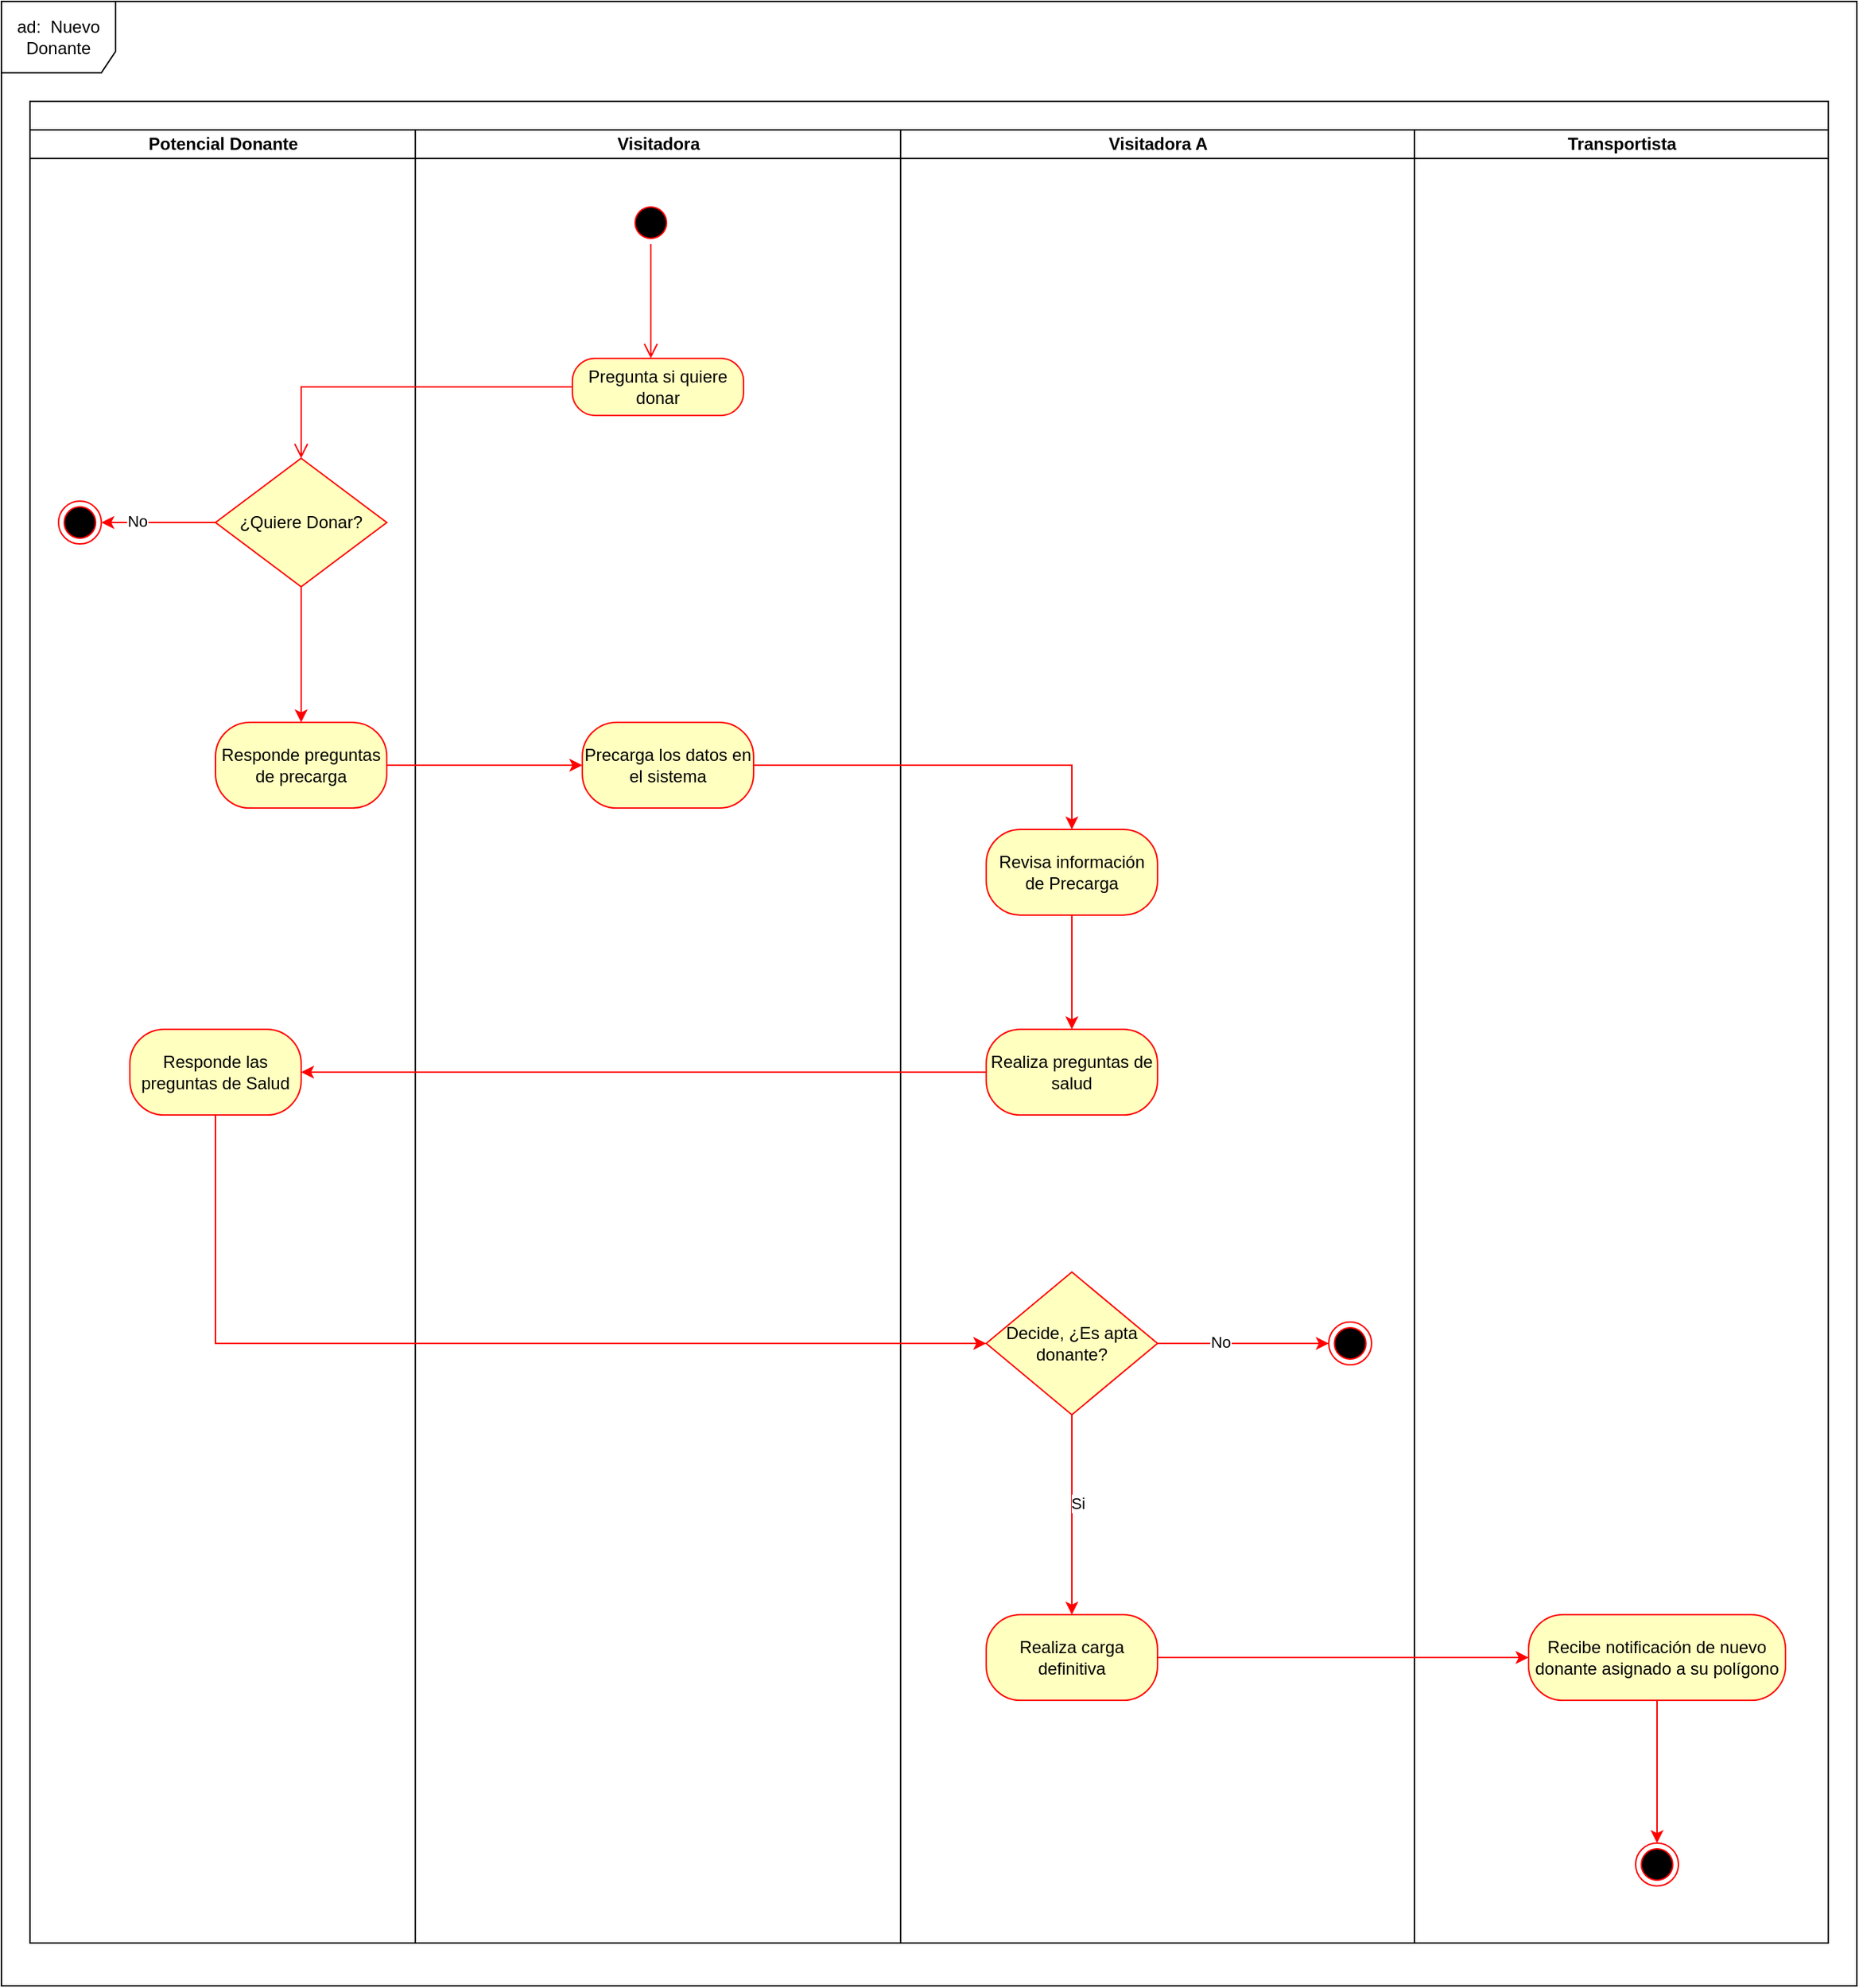 <mxfile version="24.5.5" type="google">
  <diagram name="Página-1" id="l6bZUc8C8ffksCAHaWmv">
    <mxGraphModel grid="1" page="1" gridSize="10" guides="1" tooltips="1" connect="1" arrows="1" fold="1" pageScale="1" pageWidth="827" pageHeight="1169" math="0" shadow="0">
      <root>
        <mxCell id="0" />
        <mxCell id="1" parent="0" />
        <mxCell id="LusDm8QttiRQv6-CScLi-16" value="" style="swimlane;childLayout=stackLayout;resizeParent=1;resizeParentMax=0;startSize=20;html=1;container=1;fixedWidth=0;" vertex="1" parent="1">
          <mxGeometry x="250" y="30" width="1260" height="1290" as="geometry">
            <mxRectangle x="170.0" y="30" width="60" height="30" as="alternateBounds" />
          </mxGeometry>
        </mxCell>
        <mxCell id="LusDm8QttiRQv6-CScLi-21" value="Potencial Donante" style="swimlane;startSize=20;html=1;fixedWidth=0;" vertex="1" parent="LusDm8QttiRQv6-CScLi-16">
          <mxGeometry y="20" width="270" height="1270" as="geometry" />
        </mxCell>
        <mxCell id="yVy6hhsPJQW0zNbpOTFj-14" value="" style="edgeStyle=orthogonalEdgeStyle;rounded=0;orthogonalLoop=1;jettySize=auto;html=1;strokeColor=#ff0000;" edge="1" parent="LusDm8QttiRQv6-CScLi-21" source="yVy6hhsPJQW0zNbpOTFj-6" target="yVy6hhsPJQW0zNbpOTFj-13">
          <mxGeometry relative="1" as="geometry" />
        </mxCell>
        <mxCell id="yVy6hhsPJQW0zNbpOTFj-6" value="¿Quiere Donar?" style="rhombus;whiteSpace=wrap;html=1;fontColor=#000000;fillColor=#ffffc0;strokeColor=#ff0000;" vertex="1" parent="LusDm8QttiRQv6-CScLi-21">
          <mxGeometry x="130" y="230" width="120" height="90" as="geometry" />
        </mxCell>
        <mxCell id="yVy6hhsPJQW0zNbpOTFj-13" value="Responde preguntas de precarga" style="rounded=1;whiteSpace=wrap;html=1;fillColor=#ffffc0;strokeColor=#ff0000;fontColor=#000000;arcSize=40;" vertex="1" parent="LusDm8QttiRQv6-CScLi-21">
          <mxGeometry x="130" y="415" width="120" height="60" as="geometry" />
        </mxCell>
        <mxCell id="yVy6hhsPJQW0zNbpOTFj-21" value="Responde las preguntas de Salud" style="rounded=1;whiteSpace=wrap;html=1;fillColor=#ffffc0;strokeColor=#ff0000;fontColor=#000000;arcSize=40;" vertex="1" parent="LusDm8QttiRQv6-CScLi-21">
          <mxGeometry x="70" y="630" width="120" height="60" as="geometry" />
        </mxCell>
        <mxCell id="yVy6hhsPJQW0zNbpOTFj-9" value="" style="ellipse;html=1;shape=endState;fillColor=#000000;strokeColor=#ff0000;" vertex="1" parent="LusDm8QttiRQv6-CScLi-21">
          <mxGeometry x="20" y="260" width="30" height="30" as="geometry" />
        </mxCell>
        <mxCell id="yVy6hhsPJQW0zNbpOTFj-11" style="edgeStyle=orthogonalEdgeStyle;rounded=0;orthogonalLoop=1;jettySize=auto;html=1;exitX=0;exitY=0.5;exitDx=0;exitDy=0;strokeColor=#ff0000;" edge="1" parent="LusDm8QttiRQv6-CScLi-21" source="yVy6hhsPJQW0zNbpOTFj-6" target="yVy6hhsPJQW0zNbpOTFj-9">
          <mxGeometry relative="1" as="geometry" />
        </mxCell>
        <mxCell id="yVy6hhsPJQW0zNbpOTFj-12" value="No" style="edgeLabel;html=1;align=center;verticalAlign=middle;resizable=0;points=[];" connectable="0" vertex="1" parent="yVy6hhsPJQW0zNbpOTFj-11">
          <mxGeometry x="0.378" y="-1" relative="1" as="geometry">
            <mxPoint as="offset" />
          </mxGeometry>
        </mxCell>
        <mxCell id="LusDm8QttiRQv6-CScLi-17" value="Visitadora" style="swimlane;startSize=20;html=1;fixedWidth=0;" vertex="1" parent="LusDm8QttiRQv6-CScLi-16">
          <mxGeometry x="270" y="20" width="340" height="1270" as="geometry" />
        </mxCell>
        <mxCell id="yVy6hhsPJQW0zNbpOTFj-1" value="" style="ellipse;html=1;shape=startState;fillColor=#000000;strokeColor=#ff0000;" vertex="1" parent="LusDm8QttiRQv6-CScLi-17">
          <mxGeometry x="150" y="50" width="30" height="30" as="geometry" />
        </mxCell>
        <mxCell id="yVy6hhsPJQW0zNbpOTFj-3" value="Pregunta si quiere donar" style="rounded=1;whiteSpace=wrap;html=1;arcSize=40;fontColor=#000000;fillColor=#ffffc0;strokeColor=#ff0000;" vertex="1" parent="LusDm8QttiRQv6-CScLi-17">
          <mxGeometry x="110" y="160" width="120" height="40" as="geometry" />
        </mxCell>
        <mxCell id="yVy6hhsPJQW0zNbpOTFj-5" value="" style="edgeStyle=orthogonalEdgeStyle;html=1;verticalAlign=bottom;endArrow=open;endSize=8;strokeColor=#ff0000;rounded=0;" edge="1" parent="LusDm8QttiRQv6-CScLi-17" source="yVy6hhsPJQW0zNbpOTFj-1" target="yVy6hhsPJQW0zNbpOTFj-3">
          <mxGeometry relative="1" as="geometry">
            <mxPoint x="600" y="210" as="targetPoint" />
            <mxPoint x="605" y="130" as="sourcePoint" />
            <Array as="points">
              <mxPoint x="165" y="140" />
              <mxPoint x="165" y="140" />
            </Array>
          </mxGeometry>
        </mxCell>
        <mxCell id="yVy6hhsPJQW0zNbpOTFj-15" value="Precarga los datos en el sistema" style="rounded=1;whiteSpace=wrap;html=1;fillColor=#ffffc0;strokeColor=#ff0000;fontColor=#000000;arcSize=40;" vertex="1" parent="LusDm8QttiRQv6-CScLi-17">
          <mxGeometry x="117" y="415" width="120" height="60" as="geometry" />
        </mxCell>
        <mxCell id="LusDm8QttiRQv6-CScLi-18" value="Visitadora A" style="swimlane;startSize=20;html=1;fixedWidth=0;" vertex="1" parent="LusDm8QttiRQv6-CScLi-16">
          <mxGeometry x="610" y="20" width="360" height="1270" as="geometry">
            <mxRectangle x="610" y="20" width="40" height="1270" as="alternateBounds" />
          </mxGeometry>
        </mxCell>
        <mxCell id="yVy6hhsPJQW0zNbpOTFj-20" value="" style="edgeStyle=orthogonalEdgeStyle;rounded=0;orthogonalLoop=1;jettySize=auto;html=1;strokeColor=#ff0000;" edge="1" parent="LusDm8QttiRQv6-CScLi-18" source="yVy6hhsPJQW0zNbpOTFj-17" target="yVy6hhsPJQW0zNbpOTFj-19">
          <mxGeometry relative="1" as="geometry" />
        </mxCell>
        <mxCell id="yVy6hhsPJQW0zNbpOTFj-17" value="Revisa información de Precarga" style="rounded=1;whiteSpace=wrap;html=1;fillColor=#ffffc0;strokeColor=#ff0000;fontColor=#000000;arcSize=40;" vertex="1" parent="LusDm8QttiRQv6-CScLi-18">
          <mxGeometry x="60" y="490" width="120" height="60" as="geometry" />
        </mxCell>
        <mxCell id="yVy6hhsPJQW0zNbpOTFj-19" value="Realiza preguntas de salud" style="rounded=1;whiteSpace=wrap;html=1;fillColor=#ffffc0;strokeColor=#ff0000;fontColor=#000000;arcSize=40;" vertex="1" parent="LusDm8QttiRQv6-CScLi-18">
          <mxGeometry x="60" y="630" width="120" height="60" as="geometry" />
        </mxCell>
        <mxCell id="yVy6hhsPJQW0zNbpOTFj-28" style="edgeStyle=orthogonalEdgeStyle;rounded=0;orthogonalLoop=1;jettySize=auto;html=1;strokeColor=#ff0000;" edge="1" parent="LusDm8QttiRQv6-CScLi-18" source="yVy6hhsPJQW0zNbpOTFj-23" target="yVy6hhsPJQW0zNbpOTFj-27">
          <mxGeometry relative="1" as="geometry" />
        </mxCell>
        <mxCell id="yVy6hhsPJQW0zNbpOTFj-29" value="No" style="edgeLabel;html=1;align=center;verticalAlign=middle;resizable=0;points=[];" connectable="0" vertex="1" parent="yVy6hhsPJQW0zNbpOTFj-28">
          <mxGeometry x="-0.277" y="1" relative="1" as="geometry">
            <mxPoint as="offset" />
          </mxGeometry>
        </mxCell>
        <mxCell id="yVy6hhsPJQW0zNbpOTFj-31" style="edgeStyle=orthogonalEdgeStyle;rounded=0;orthogonalLoop=1;jettySize=auto;html=1;strokeColor=#ff0000;" edge="1" parent="LusDm8QttiRQv6-CScLi-18" source="yVy6hhsPJQW0zNbpOTFj-23" target="yVy6hhsPJQW0zNbpOTFj-30">
          <mxGeometry relative="1" as="geometry" />
        </mxCell>
        <mxCell id="yVy6hhsPJQW0zNbpOTFj-37" value="Si" style="edgeLabel;html=1;align=center;verticalAlign=middle;resizable=0;points=[];" connectable="0" vertex="1" parent="yVy6hhsPJQW0zNbpOTFj-31">
          <mxGeometry x="-0.118" y="4" relative="1" as="geometry">
            <mxPoint as="offset" />
          </mxGeometry>
        </mxCell>
        <mxCell id="yVy6hhsPJQW0zNbpOTFj-23" value="Decide, ¿Es apta donante?" style="rhombus;whiteSpace=wrap;html=1;fontColor=#000000;fillColor=#ffffc0;strokeColor=#ff0000;" vertex="1" parent="LusDm8QttiRQv6-CScLi-18">
          <mxGeometry x="60" y="800" width="120" height="100" as="geometry" />
        </mxCell>
        <mxCell id="yVy6hhsPJQW0zNbpOTFj-27" value="" style="ellipse;html=1;shape=endState;fillColor=#000000;strokeColor=#ff0000;" vertex="1" parent="LusDm8QttiRQv6-CScLi-18">
          <mxGeometry x="300" y="835" width="30" height="30" as="geometry" />
        </mxCell>
        <mxCell id="yVy6hhsPJQW0zNbpOTFj-30" value="Realiza carga definitiva" style="rounded=1;whiteSpace=wrap;html=1;fillColor=#ffffc0;strokeColor=#ff0000;fontColor=#000000;arcSize=40;" vertex="1" parent="LusDm8QttiRQv6-CScLi-18">
          <mxGeometry x="60" y="1040" width="120" height="60" as="geometry" />
        </mxCell>
        <mxCell id="LusDm8QttiRQv6-CScLi-20" value="Transportista" style="swimlane;startSize=20;html=1;fixedWidth=0;" vertex="1" parent="LusDm8QttiRQv6-CScLi-16">
          <mxGeometry x="970" y="20" width="290" height="1270" as="geometry" />
        </mxCell>
        <mxCell id="yVy6hhsPJQW0zNbpOTFj-36" style="edgeStyle=orthogonalEdgeStyle;rounded=0;orthogonalLoop=1;jettySize=auto;html=1;strokeColor=#ff0000;" edge="1" parent="LusDm8QttiRQv6-CScLi-20" source="yVy6hhsPJQW0zNbpOTFj-32" target="yVy6hhsPJQW0zNbpOTFj-35">
          <mxGeometry relative="1" as="geometry" />
        </mxCell>
        <mxCell id="yVy6hhsPJQW0zNbpOTFj-32" value="Recibe notificación de nuevo donante asignado a su polígono" style="rounded=1;whiteSpace=wrap;html=1;arcSize=40;fontColor=#000000;fillColor=#ffffc0;strokeColor=#ff0000;" vertex="1" parent="LusDm8QttiRQv6-CScLi-20">
          <mxGeometry x="80" y="1040" width="180" height="60" as="geometry" />
        </mxCell>
        <mxCell id="yVy6hhsPJQW0zNbpOTFj-35" value="" style="ellipse;html=1;shape=endState;fillColor=#000000;strokeColor=#ff0000;" vertex="1" parent="LusDm8QttiRQv6-CScLi-20">
          <mxGeometry x="155" y="1200" width="30" height="30" as="geometry" />
        </mxCell>
        <mxCell id="yVy6hhsPJQW0zNbpOTFj-4" value="" style="edgeStyle=orthogonalEdgeStyle;html=1;verticalAlign=bottom;endArrow=open;endSize=8;strokeColor=#ff0000;rounded=0;" edge="1" parent="LusDm8QttiRQv6-CScLi-16" source="yVy6hhsPJQW0zNbpOTFj-3" target="yVy6hhsPJQW0zNbpOTFj-6">
          <mxGeometry relative="1" as="geometry">
            <mxPoint x="360" y="280" as="targetPoint" />
          </mxGeometry>
        </mxCell>
        <mxCell id="yVy6hhsPJQW0zNbpOTFj-16" value="" style="edgeStyle=orthogonalEdgeStyle;rounded=0;orthogonalLoop=1;jettySize=auto;html=1;strokeColor=#ff0000;" edge="1" parent="LusDm8QttiRQv6-CScLi-16" source="yVy6hhsPJQW0zNbpOTFj-13" target="yVy6hhsPJQW0zNbpOTFj-15">
          <mxGeometry relative="1" as="geometry" />
        </mxCell>
        <mxCell id="yVy6hhsPJQW0zNbpOTFj-18" style="edgeStyle=orthogonalEdgeStyle;rounded=0;orthogonalLoop=1;jettySize=auto;html=1;strokeColor=#ff0000;" edge="1" parent="LusDm8QttiRQv6-CScLi-16" source="yVy6hhsPJQW0zNbpOTFj-15" target="yVy6hhsPJQW0zNbpOTFj-17">
          <mxGeometry relative="1" as="geometry" />
        </mxCell>
        <mxCell id="yVy6hhsPJQW0zNbpOTFj-22" value="" style="edgeStyle=orthogonalEdgeStyle;rounded=0;orthogonalLoop=1;jettySize=auto;html=1;strokeColor=#ff0000;" edge="1" parent="LusDm8QttiRQv6-CScLi-16" source="yVy6hhsPJQW0zNbpOTFj-19" target="yVy6hhsPJQW0zNbpOTFj-21">
          <mxGeometry relative="1" as="geometry" />
        </mxCell>
        <mxCell id="yVy6hhsPJQW0zNbpOTFj-26" style="edgeStyle=orthogonalEdgeStyle;rounded=0;orthogonalLoop=1;jettySize=auto;html=1;strokeColor=#ff0000;" edge="1" parent="LusDm8QttiRQv6-CScLi-16" source="yVy6hhsPJQW0zNbpOTFj-21" target="yVy6hhsPJQW0zNbpOTFj-23">
          <mxGeometry relative="1" as="geometry">
            <Array as="points">
              <mxPoint x="130" y="870" />
            </Array>
          </mxGeometry>
        </mxCell>
        <mxCell id="yVy6hhsPJQW0zNbpOTFj-34" style="edgeStyle=orthogonalEdgeStyle;rounded=0;orthogonalLoop=1;jettySize=auto;html=1;strokeColor=#ff0000;" edge="1" parent="LusDm8QttiRQv6-CScLi-16" source="yVy6hhsPJQW0zNbpOTFj-30" target="yVy6hhsPJQW0zNbpOTFj-32">
          <mxGeometry relative="1" as="geometry" />
        </mxCell>
        <mxCell id="ISiAiONleoj_4ixvP2xW-1" value="ad:&amp;nbsp; Nuevo Donante" style="shape=umlFrame;whiteSpace=wrap;html=1;pointerEvents=0;width=80;height=50;" vertex="1" parent="1">
          <mxGeometry x="230" y="-40" width="1300" height="1390" as="geometry" />
        </mxCell>
      </root>
    </mxGraphModel>
  </diagram>
</mxfile>
